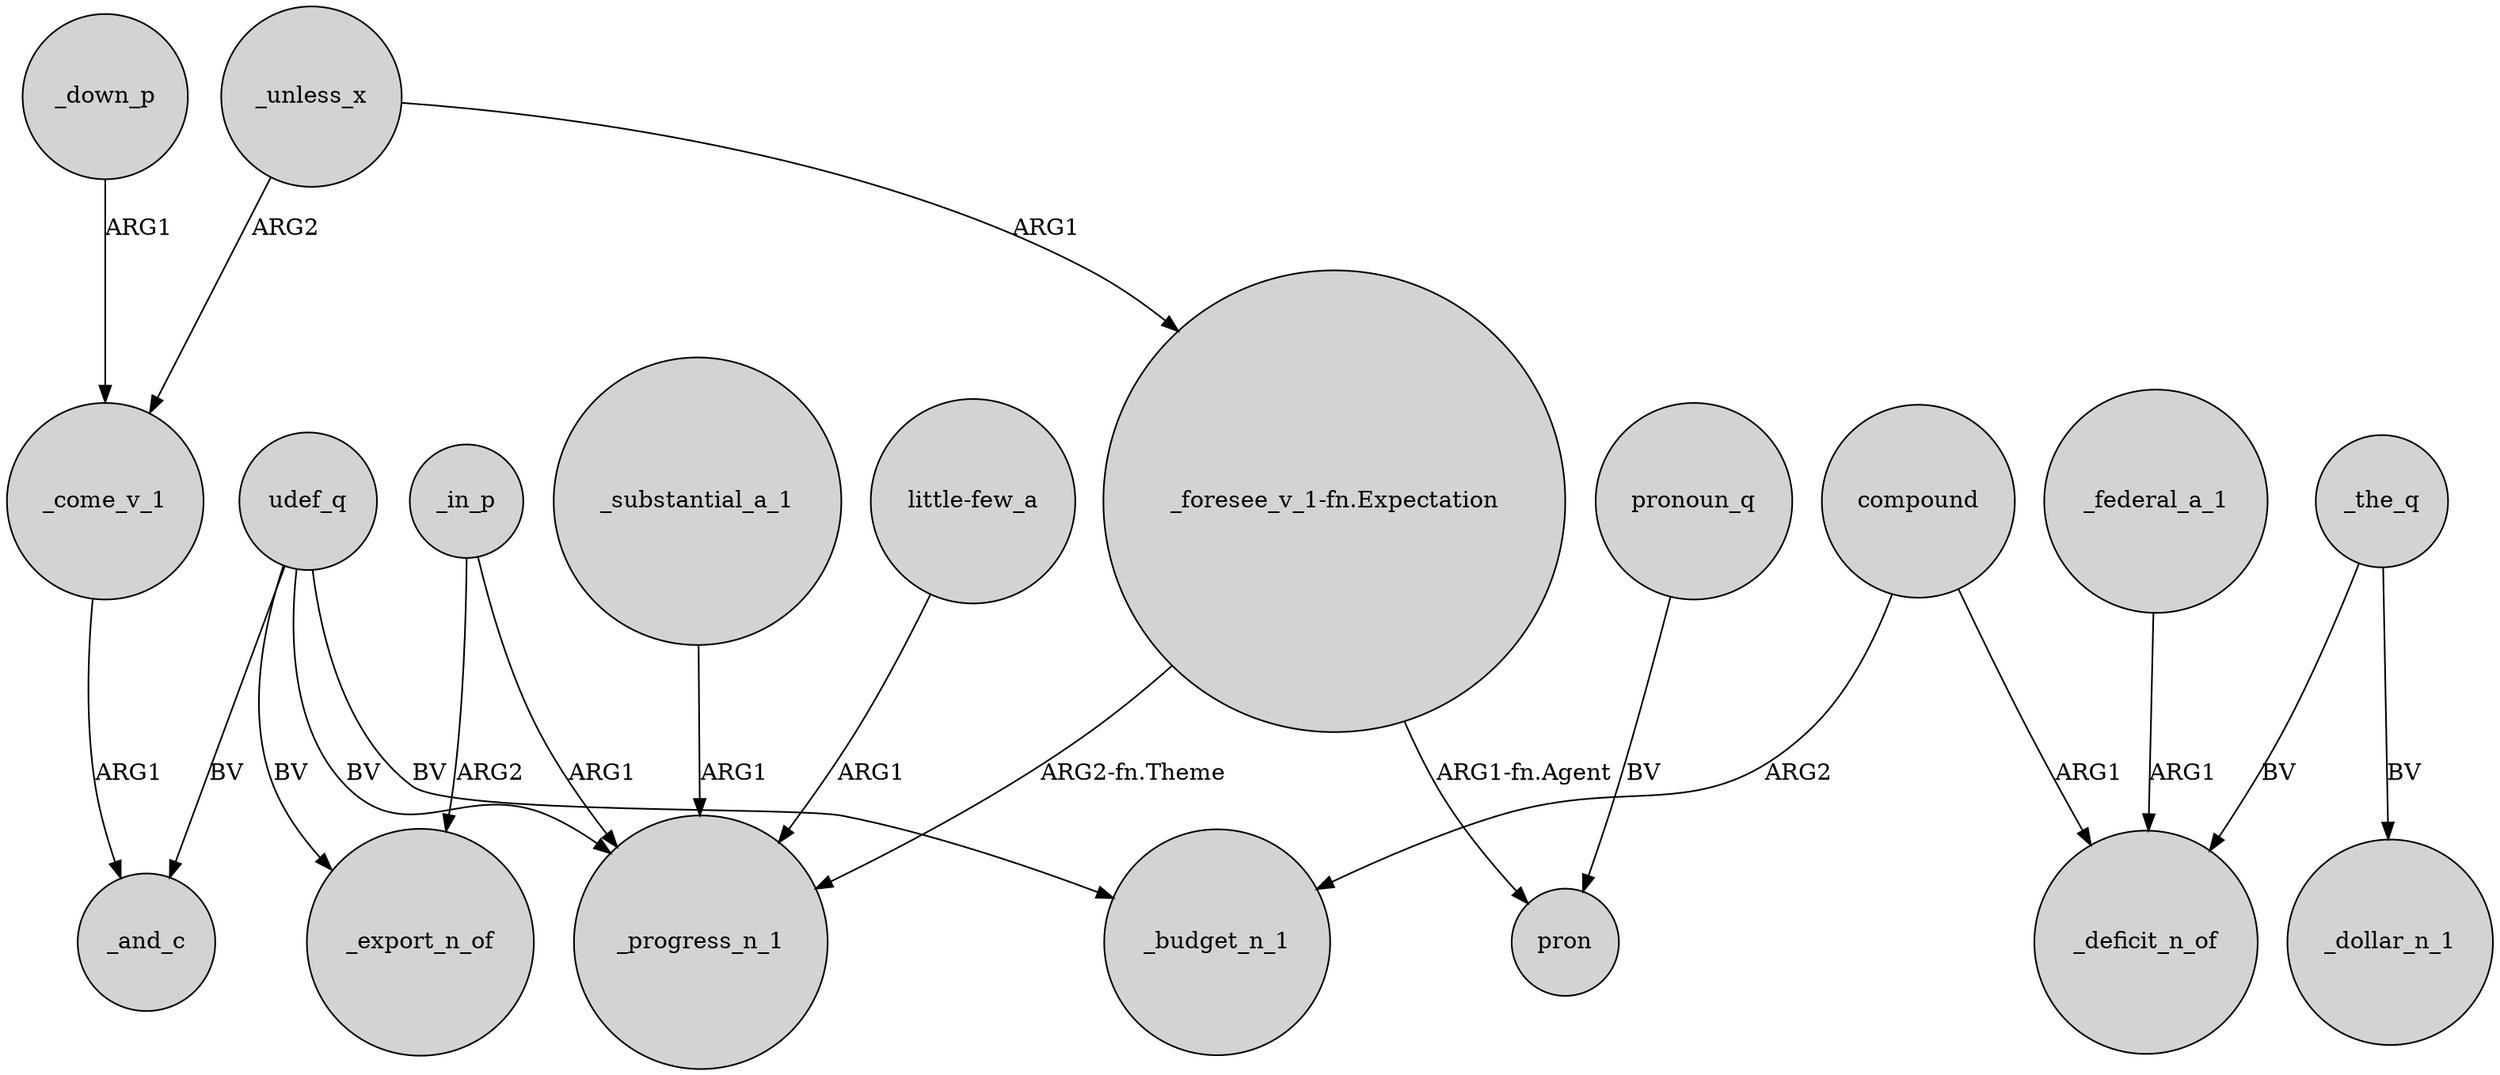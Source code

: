 digraph {
	node [shape=circle style=filled]
	_come_v_1 -> _and_c [label=ARG1]
	"little-few_a" -> _progress_n_1 [label=ARG1]
	_unless_x -> "_foresee_v_1-fn.Expectation" [label=ARG1]
	_the_q -> _dollar_n_1 [label=BV]
	_federal_a_1 -> _deficit_n_of [label=ARG1]
	compound -> _budget_n_1 [label=ARG2]
	pronoun_q -> pron [label=BV]
	_in_p -> _export_n_of [label=ARG2]
	compound -> _deficit_n_of [label=ARG1]
	_unless_x -> _come_v_1 [label=ARG2]
	udef_q -> _budget_n_1 [label=BV]
	udef_q -> _export_n_of [label=BV]
	"_foresee_v_1-fn.Expectation" -> pron [label="ARG1-fn.Agent"]
	udef_q -> _progress_n_1 [label=BV]
	_down_p -> _come_v_1 [label=ARG1]
	_the_q -> _deficit_n_of [label=BV]
	_in_p -> _progress_n_1 [label=ARG1]
	_substantial_a_1 -> _progress_n_1 [label=ARG1]
	"_foresee_v_1-fn.Expectation" -> _progress_n_1 [label="ARG2-fn.Theme"]
	udef_q -> _and_c [label=BV]
}

